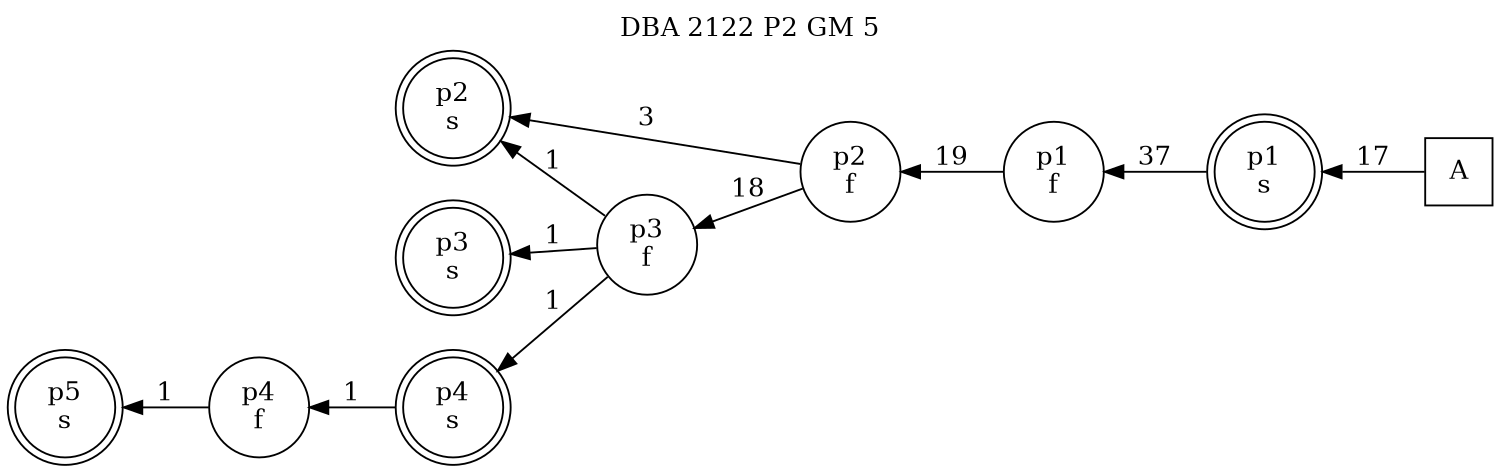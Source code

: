 digraph DBA_2122_P2_GM_5_LOW {
labelloc="tl"
label= " DBA 2122 P2 GM 5 "
rankdir="RL";
graph [ size=" 10 , 10 !"]

"A" [shape="square" label="A"]
"p1_s" [shape="doublecircle" label="p1
s"]
"p1_f" [shape="circle" label="p1
f"]
"p2_f" [shape="circle" label="p2
f"]
"p2_s" [shape="doublecircle" label="p2
s"]
"p3_f" [shape="circle" label="p3
f"]
"p3_s" [shape="doublecircle" label="p3
s"]
"p4_s" [shape="doublecircle" label="p4
s"]
"p4_f" [shape="circle" label="p4
f"]
"p5_s" [shape="doublecircle" label="p5
s"]
"A" -> "p1_s" [ label=17]
"p1_s" -> "p1_f" [ label=37]
"p1_f" -> "p2_f" [ label=19]
"p2_f" -> "p2_s" [ label=3]
"p2_f" -> "p3_f" [ label=18]
"p3_f" -> "p2_s" [ label=1]
"p3_f" -> "p3_s" [ label=1]
"p3_f" -> "p4_s" [ label=1]
"p4_s" -> "p4_f" [ label=1]
"p4_f" -> "p5_s" [ label=1]
}
